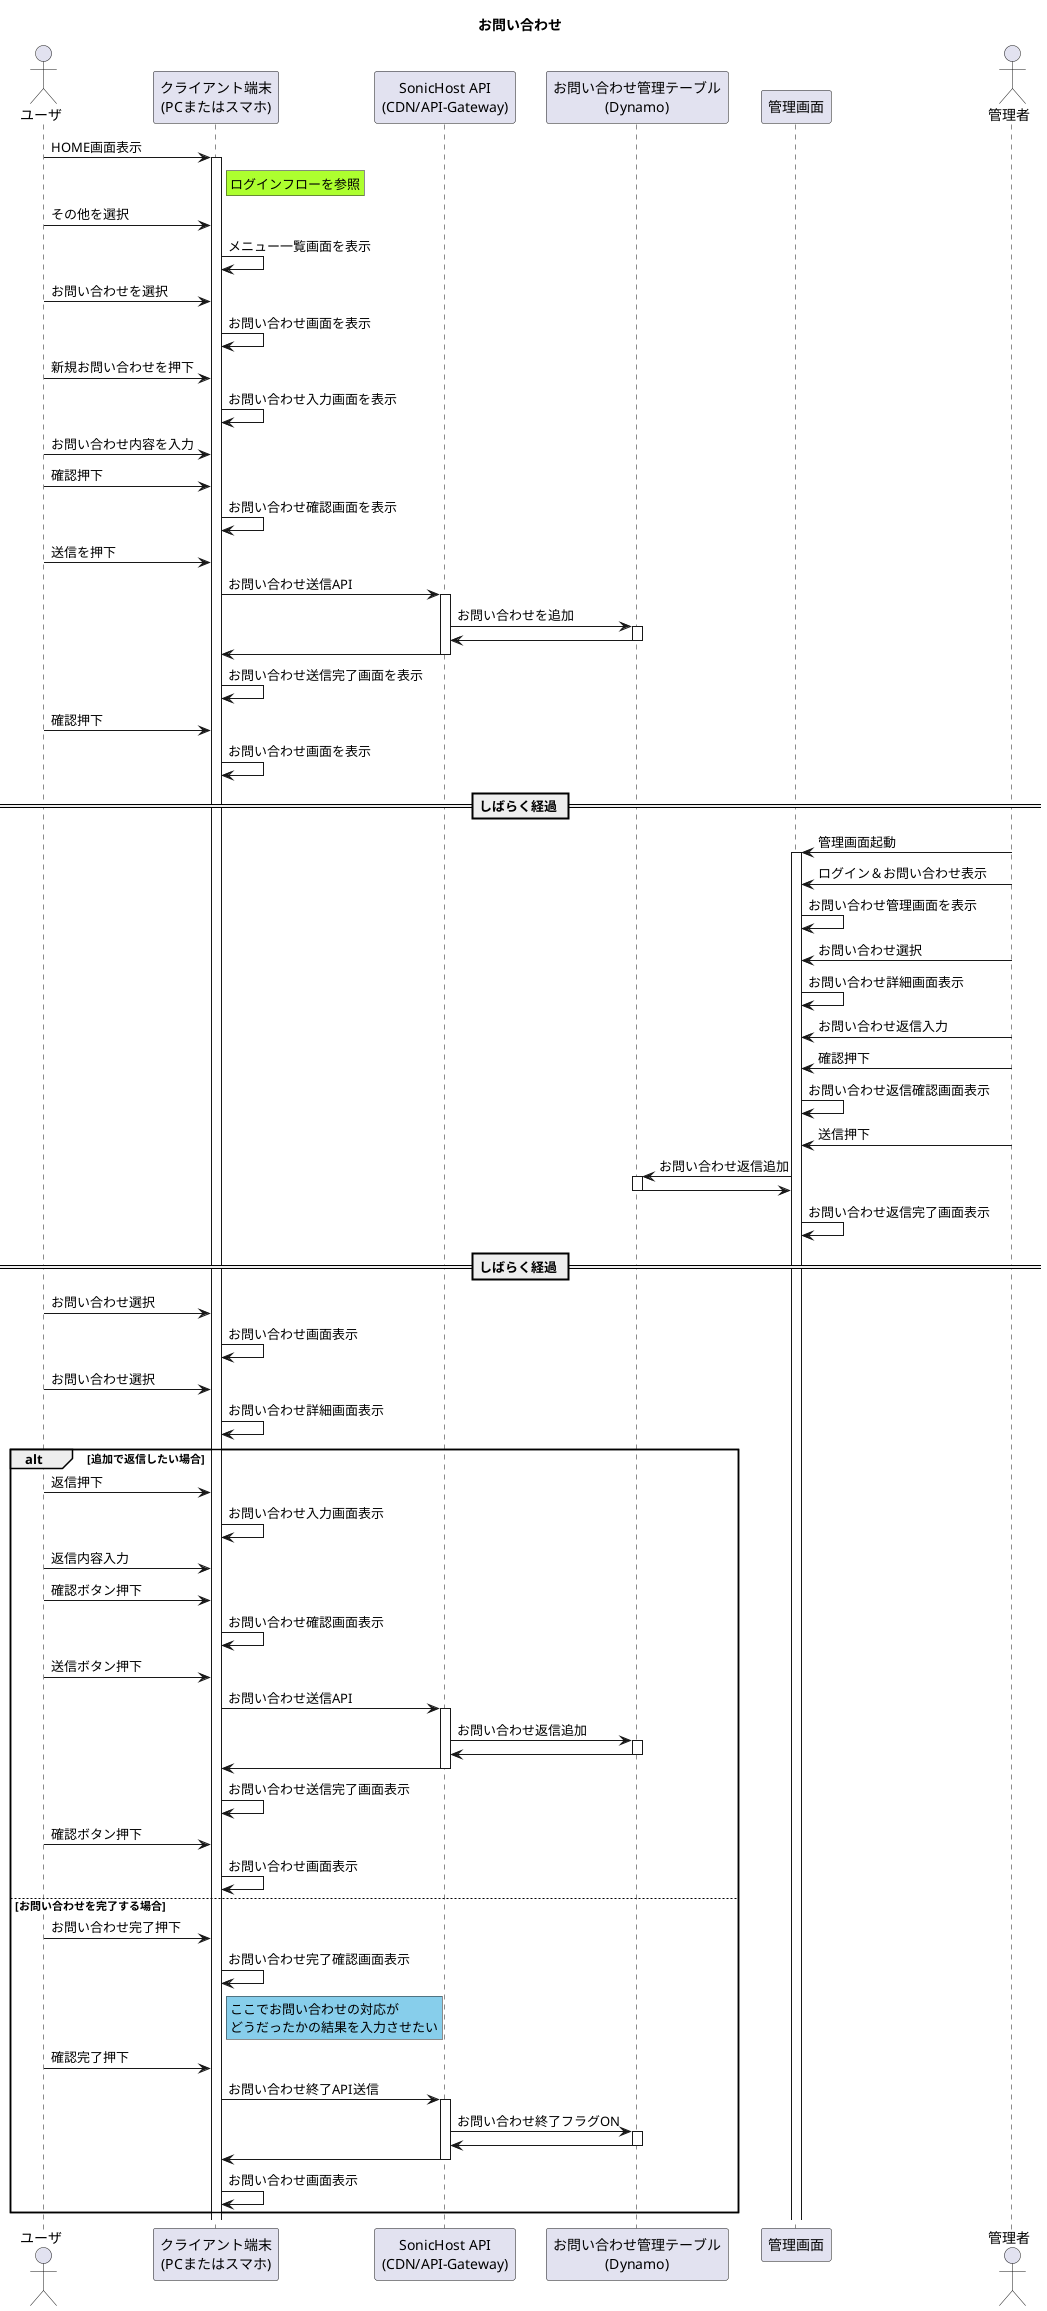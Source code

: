 @startuml  お問い合わせ
title お問い合わせ

' アクター定義
actor "ユーザ" as user
participant "クライアント端末\n(PCまたはスマホ)" as device
participant "SonicHost API\n(CDN/API-Gateway)" as api

participant "お問い合わせ管理テーブル\n(Dynamo)" as dynamo
participant "管理画面" as adminApp
actor "管理者" as adminUser

user -> device ++: HOME画面表示
rnote right of device #GreenYellow
    ログインフローを参照
end note
user -> device : その他を選択
device -> device : メニュー一覧画面を表示
user -> device : お問い合わせを選択
device -> device : お問い合わせ画面を表示
user -> device : 新規お問い合わせを押下
device -> device : お問い合わせ入力画面を表示
user -> device : お問い合わせ内容を入力
user -> device : 確認押下
device -> device : お問い合わせ確認画面を表示
user -> device : 送信を押下
device -> api ++ : お問い合わせ送信API
api -> dynamo ++ : お問い合わせを追加
api <- dynamo --
device <- api --
device -> device : お問い合わせ送信完了画面を表示
user -> device : 確認押下
device -> device : お問い合わせ画面を表示

== しばらく経過 ==

adminUser -> adminApp ++ : 管理画面起動
adminUser -> adminApp : ログイン＆お問い合わせ表示
adminApp -> adminApp : お問い合わせ管理画面を表示
adminUser -> adminApp : お問い合わせ選択
adminApp -> adminApp : お問い合わせ詳細画面表示
adminUser -> adminApp : お問い合わせ返信入力
adminUser -> adminApp : 確認押下
adminApp -> adminApp : お問い合わせ返信確認画面表示
adminUser -> adminApp : 送信押下
adminApp -> dynamo ++ : お問い合わせ返信追加
adminApp <- dynamo -- 
adminApp -> adminApp : お問い合わせ返信完了画面表示

== しばらく経過 ==

user -> device : お問い合わせ選択
device -> device : お問い合わせ画面表示
user -> device : お問い合わせ選択
device -> device : お問い合わせ詳細画面表示
alt 追加で返信したい場合
    user -> device : 返信押下
    device -> device : お問い合わせ入力画面表示
    user -> device : 返信内容入力
    user -> device : 確認ボタン押下
    device -> device : お問い合わせ確認画面表示
    user -> device : 送信ボタン押下
    device -> api ++ : お問い合わせ送信API
    api -> dynamo ++ : お問い合わせ返信追加
    api <- dynamo -- 
    device <- api --
    device -> device : お問い合わせ送信完了画面表示
    user -> device : 確認ボタン押下
    device -> device : お問い合わせ画面表示
else お問い合わせを完了する場合
    user -> device : お問い合わせ完了押下
    device -> device : お問い合わせ完了確認画面表示
    rnote right of device #SkyBlue 
        ここでお問い合わせの対応が
        どうだったかの結果を入力させたい
    end note
    user -> device : 確認完了押下
    device -> api ++ : お問い合わせ終了API送信
    api -> dynamo ++ : お問い合わせ終了フラグON
    api <- dynamo --
    device <- api --
    device -> device : お問い合わせ画面表示
end